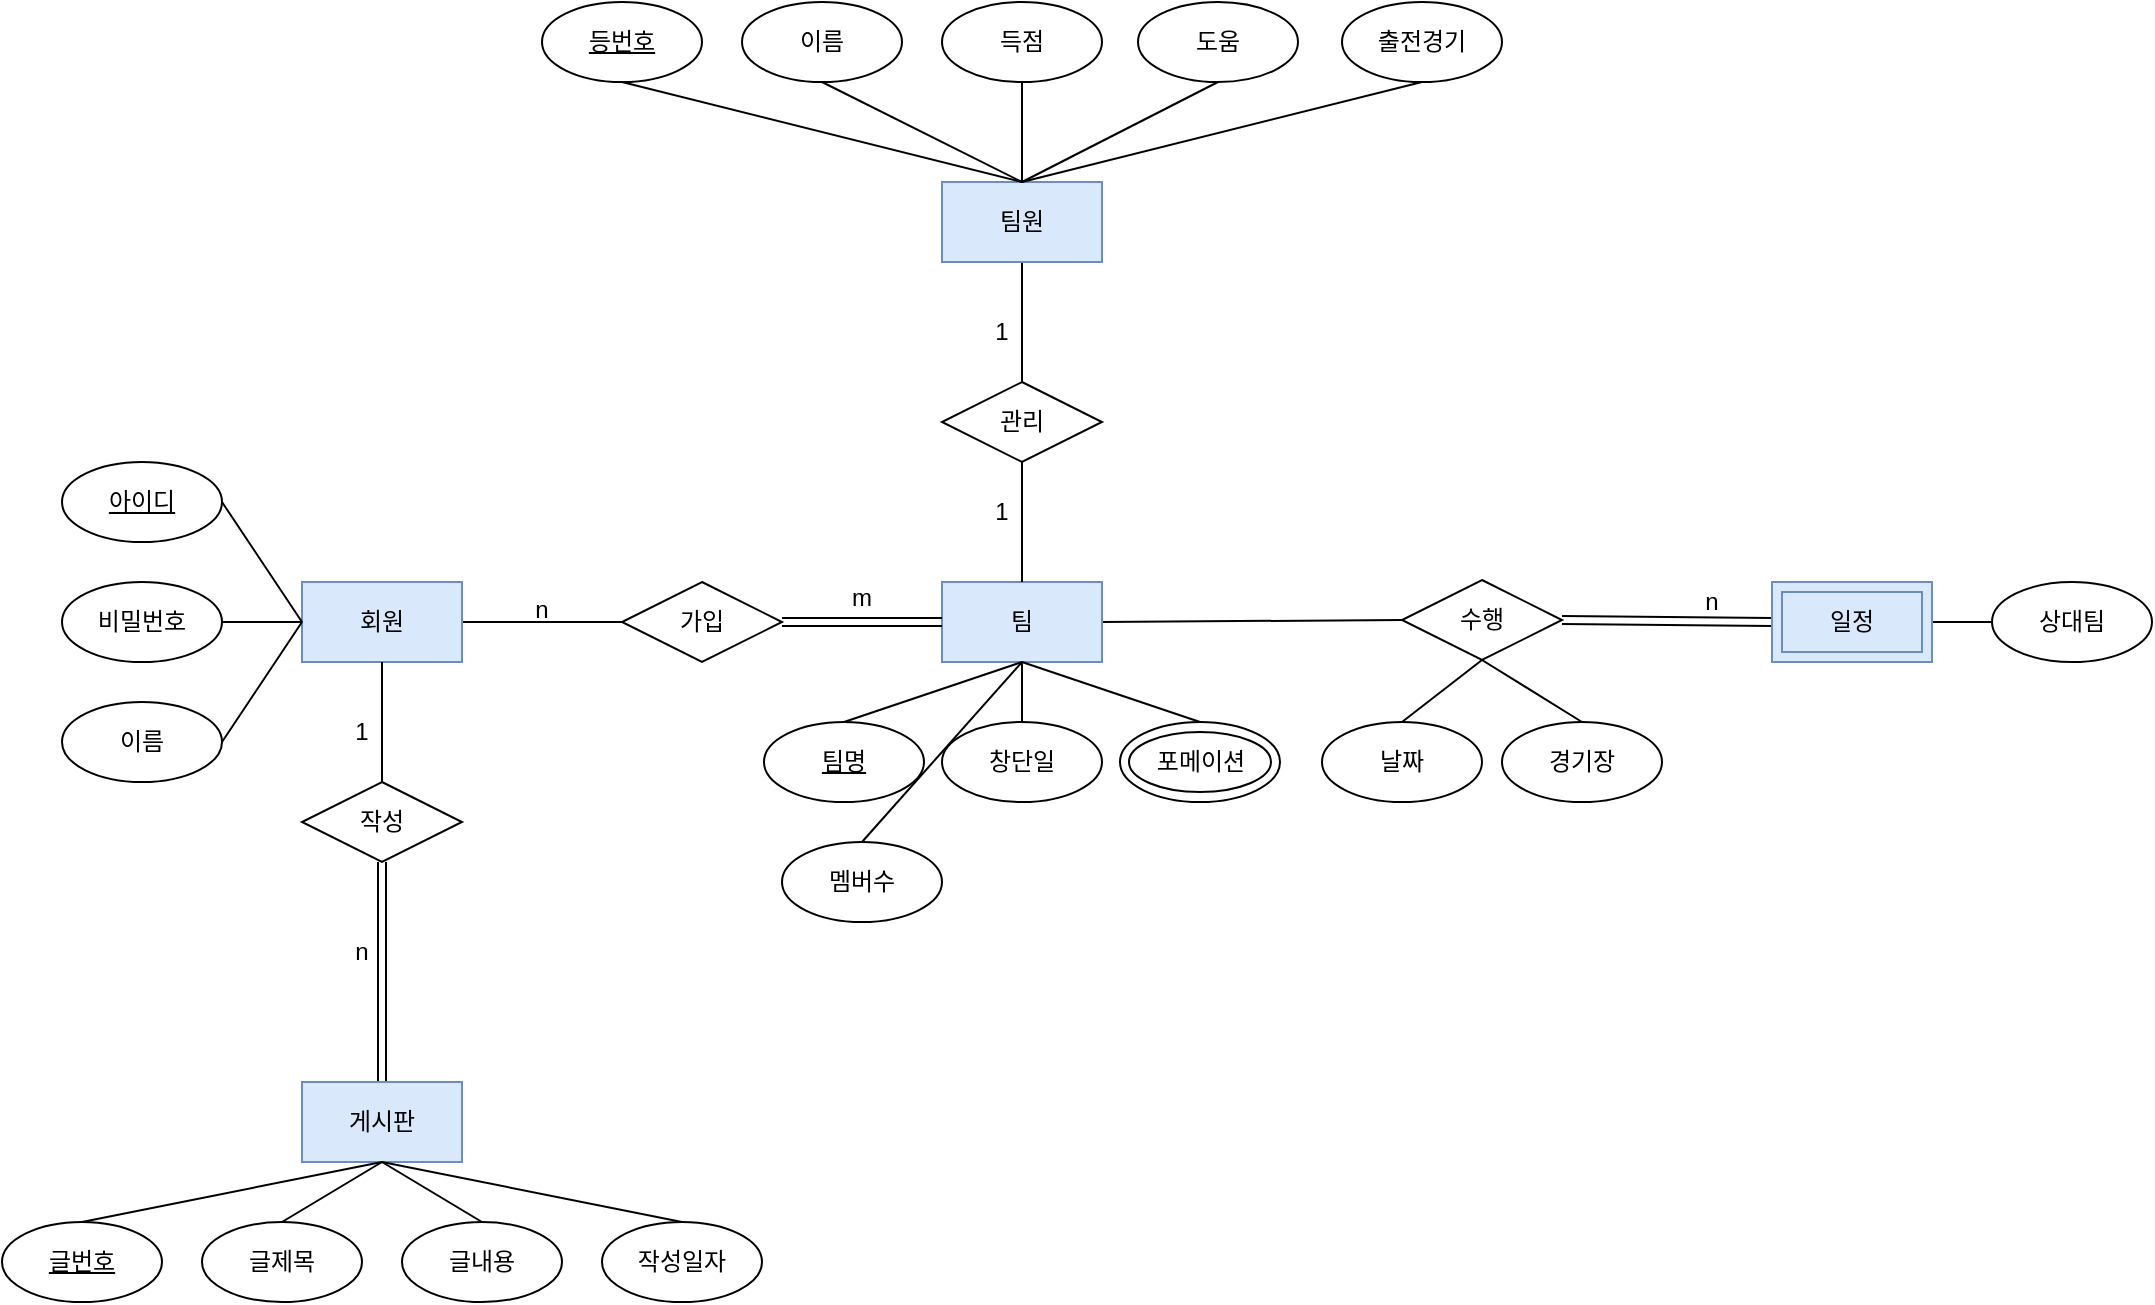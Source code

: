 <mxfile version="18.0.6" type="github">
  <diagram id="C5RBs43oDa-KdzZeNtuy" name="Page-1">
    <mxGraphModel dx="946" dy="646" grid="1" gridSize="10" guides="1" tooltips="1" connect="1" arrows="1" fold="1" page="1" pageScale="1" pageWidth="583" pageHeight="827" math="0" shadow="0">
      <root>
        <mxCell id="WIyWlLk6GJQsqaUBKTNV-0" />
        <mxCell id="WIyWlLk6GJQsqaUBKTNV-1" parent="WIyWlLk6GJQsqaUBKTNV-0" />
        <mxCell id="g0zYL4U5Vk6fojXTWF35-13" style="edgeStyle=none;rounded=0;orthogonalLoop=1;jettySize=auto;html=1;exitX=1;exitY=0.5;exitDx=0;exitDy=0;entryX=0;entryY=0.5;entryDx=0;entryDy=0;endArrow=none;endFill=0;" parent="WIyWlLk6GJQsqaUBKTNV-1" source="g0zYL4U5Vk6fojXTWF35-0" target="g0zYL4U5Vk6fojXTWF35-2" edge="1">
          <mxGeometry relative="1" as="geometry" />
        </mxCell>
        <mxCell id="g0zYL4U5Vk6fojXTWF35-0" value="회원" style="rounded=0;whiteSpace=wrap;html=1;fillColor=#dae8fc;strokeColor=#6c8ebf;" parent="WIyWlLk6GJQsqaUBKTNV-1" vertex="1">
          <mxGeometry x="200" y="400" width="80" height="40" as="geometry" />
        </mxCell>
        <mxCell id="g0zYL4U5Vk6fojXTWF35-17" style="edgeStyle=none;rounded=0;orthogonalLoop=1;jettySize=auto;html=1;exitX=0.5;exitY=1;exitDx=0;exitDy=0;entryX=0.5;entryY=0;entryDx=0;entryDy=0;endArrow=none;endFill=0;" parent="WIyWlLk6GJQsqaUBKTNV-1" source="g0zYL4U5Vk6fojXTWF35-0" target="g0zYL4U5Vk6fojXTWF35-3" edge="1">
          <mxGeometry relative="1" as="geometry" />
        </mxCell>
        <mxCell id="g0zYL4U5Vk6fojXTWF35-84" style="edgeStyle=none;rounded=0;orthogonalLoop=1;jettySize=auto;html=1;exitX=1;exitY=0.5;exitDx=0;exitDy=0;entryX=0;entryY=0.5;entryDx=0;entryDy=0;endArrow=none;endFill=0;strokeWidth=1;" parent="WIyWlLk6GJQsqaUBKTNV-1" source="g0zYL4U5Vk6fojXTWF35-1" target="g0zYL4U5Vk6fojXTWF35-28" edge="1">
          <mxGeometry relative="1" as="geometry" />
        </mxCell>
        <mxCell id="g0zYL4U5Vk6fojXTWF35-1" value="팀" style="rounded=0;whiteSpace=wrap;html=1;fillColor=#dae8fc;strokeColor=#6c8ebf;" parent="WIyWlLk6GJQsqaUBKTNV-1" vertex="1">
          <mxGeometry x="520" y="400" width="80" height="40" as="geometry" />
        </mxCell>
        <mxCell id="g0zYL4U5Vk6fojXTWF35-14" style="edgeStyle=none;rounded=0;orthogonalLoop=1;jettySize=auto;html=1;exitX=1;exitY=0.5;exitDx=0;exitDy=0;entryX=0;entryY=0.5;entryDx=0;entryDy=0;endArrow=none;endFill=0;shape=link;" parent="WIyWlLk6GJQsqaUBKTNV-1" source="g0zYL4U5Vk6fojXTWF35-2" target="g0zYL4U5Vk6fojXTWF35-1" edge="1">
          <mxGeometry relative="1" as="geometry" />
        </mxCell>
        <mxCell id="g0zYL4U5Vk6fojXTWF35-2" value="가입" style="rhombus;whiteSpace=wrap;html=1;" parent="WIyWlLk6GJQsqaUBKTNV-1" vertex="1">
          <mxGeometry x="360" y="400" width="80" height="40" as="geometry" />
        </mxCell>
        <mxCell id="g0zYL4U5Vk6fojXTWF35-18" style="edgeStyle=none;rounded=0;orthogonalLoop=1;jettySize=auto;html=1;exitX=0.5;exitY=1;exitDx=0;exitDy=0;entryX=0.5;entryY=0;entryDx=0;entryDy=0;endArrow=none;endFill=0;shape=link;" parent="WIyWlLk6GJQsqaUBKTNV-1" source="g0zYL4U5Vk6fojXTWF35-3" target="g0zYL4U5Vk6fojXTWF35-5" edge="1">
          <mxGeometry relative="1" as="geometry" />
        </mxCell>
        <mxCell id="g0zYL4U5Vk6fojXTWF35-3" value="작성" style="rhombus;whiteSpace=wrap;html=1;" parent="WIyWlLk6GJQsqaUBKTNV-1" vertex="1">
          <mxGeometry x="200" y="500" width="80" height="40" as="geometry" />
        </mxCell>
        <mxCell id="g0zYL4U5Vk6fojXTWF35-74" style="edgeStyle=none;rounded=0;orthogonalLoop=1;jettySize=auto;html=1;exitX=0.5;exitY=1;exitDx=0;exitDy=0;entryX=0.5;entryY=0;entryDx=0;entryDy=0;endArrow=none;endFill=0;strokeWidth=1;" parent="WIyWlLk6GJQsqaUBKTNV-1" source="g0zYL4U5Vk6fojXTWF35-4" target="g0zYL4U5Vk6fojXTWF35-1" edge="1">
          <mxGeometry relative="1" as="geometry" />
        </mxCell>
        <mxCell id="g0zYL4U5Vk6fojXTWF35-4" value="관리" style="rhombus;whiteSpace=wrap;html=1;" parent="WIyWlLk6GJQsqaUBKTNV-1" vertex="1">
          <mxGeometry x="520" y="300" width="80" height="40" as="geometry" />
        </mxCell>
        <mxCell id="g0zYL4U5Vk6fojXTWF35-5" value="게시판" style="rounded=0;whiteSpace=wrap;html=1;fillColor=#dae8fc;strokeColor=#6c8ebf;" parent="WIyWlLk6GJQsqaUBKTNV-1" vertex="1">
          <mxGeometry x="200" y="650" width="80" height="40" as="geometry" />
        </mxCell>
        <mxCell id="g0zYL4U5Vk6fojXTWF35-73" style="edgeStyle=none;rounded=0;orthogonalLoop=1;jettySize=auto;html=1;exitX=0.5;exitY=1;exitDx=0;exitDy=0;entryX=0.5;entryY=0;entryDx=0;entryDy=0;endArrow=none;endFill=0;strokeWidth=1;" parent="WIyWlLk6GJQsqaUBKTNV-1" source="g0zYL4U5Vk6fojXTWF35-6" target="g0zYL4U5Vk6fojXTWF35-4" edge="1">
          <mxGeometry relative="1" as="geometry" />
        </mxCell>
        <mxCell id="g0zYL4U5Vk6fojXTWF35-6" value="팀원" style="rounded=0;whiteSpace=wrap;html=1;fillColor=#dae8fc;strokeColor=#6c8ebf;" parent="WIyWlLk6GJQsqaUBKTNV-1" vertex="1">
          <mxGeometry x="520" y="200" width="80" height="40" as="geometry" />
        </mxCell>
        <mxCell id="g0zYL4U5Vk6fojXTWF35-10" style="rounded=0;orthogonalLoop=1;jettySize=auto;html=1;exitX=1;exitY=0.5;exitDx=0;exitDy=0;entryX=0;entryY=0.5;entryDx=0;entryDy=0;endArrow=none;endFill=0;" parent="WIyWlLk6GJQsqaUBKTNV-1" source="g0zYL4U5Vk6fojXTWF35-7" target="g0zYL4U5Vk6fojXTWF35-0" edge="1">
          <mxGeometry relative="1" as="geometry" />
        </mxCell>
        <mxCell id="g0zYL4U5Vk6fojXTWF35-7" value="&lt;u&gt;아이디&lt;/u&gt;" style="ellipse;whiteSpace=wrap;html=1;" parent="WIyWlLk6GJQsqaUBKTNV-1" vertex="1">
          <mxGeometry x="80" y="340" width="80" height="40" as="geometry" />
        </mxCell>
        <mxCell id="g0zYL4U5Vk6fojXTWF35-11" style="edgeStyle=none;rounded=0;orthogonalLoop=1;jettySize=auto;html=1;exitX=1;exitY=0.5;exitDx=0;exitDy=0;entryX=0;entryY=0.5;entryDx=0;entryDy=0;endArrow=none;endFill=0;" parent="WIyWlLk6GJQsqaUBKTNV-1" source="g0zYL4U5Vk6fojXTWF35-8" target="g0zYL4U5Vk6fojXTWF35-0" edge="1">
          <mxGeometry relative="1" as="geometry" />
        </mxCell>
        <mxCell id="g0zYL4U5Vk6fojXTWF35-8" value="비밀번호" style="ellipse;whiteSpace=wrap;html=1;" parent="WIyWlLk6GJQsqaUBKTNV-1" vertex="1">
          <mxGeometry x="80" y="400" width="80" height="40" as="geometry" />
        </mxCell>
        <mxCell id="g0zYL4U5Vk6fojXTWF35-12" style="edgeStyle=none;rounded=0;orthogonalLoop=1;jettySize=auto;html=1;exitX=1;exitY=0.5;exitDx=0;exitDy=0;entryX=0;entryY=0.5;entryDx=0;entryDy=0;endArrow=none;endFill=0;" parent="WIyWlLk6GJQsqaUBKTNV-1" source="g0zYL4U5Vk6fojXTWF35-9" target="g0zYL4U5Vk6fojXTWF35-0" edge="1">
          <mxGeometry relative="1" as="geometry" />
        </mxCell>
        <mxCell id="g0zYL4U5Vk6fojXTWF35-9" value="이름" style="ellipse;whiteSpace=wrap;html=1;" parent="WIyWlLk6GJQsqaUBKTNV-1" vertex="1">
          <mxGeometry x="80" y="460" width="80" height="40" as="geometry" />
        </mxCell>
        <mxCell id="g0zYL4U5Vk6fojXTWF35-77" style="edgeStyle=none;rounded=0;orthogonalLoop=1;jettySize=auto;html=1;exitX=0.5;exitY=1;exitDx=0;exitDy=0;entryX=0.5;entryY=0;entryDx=0;entryDy=0;endArrow=none;endFill=0;strokeWidth=1;" parent="WIyWlLk6GJQsqaUBKTNV-1" source="g0zYL4U5Vk6fojXTWF35-19" target="g0zYL4U5Vk6fojXTWF35-6" edge="1">
          <mxGeometry relative="1" as="geometry" />
        </mxCell>
        <mxCell id="g0zYL4U5Vk6fojXTWF35-19" value="&lt;u&gt;등번호&lt;/u&gt;" style="ellipse;whiteSpace=wrap;html=1;" parent="WIyWlLk6GJQsqaUBKTNV-1" vertex="1">
          <mxGeometry x="320" y="110" width="80" height="40" as="geometry" />
        </mxCell>
        <mxCell id="g0zYL4U5Vk6fojXTWF35-80" style="edgeStyle=none;rounded=0;orthogonalLoop=1;jettySize=auto;html=1;exitX=0.5;exitY=1;exitDx=0;exitDy=0;entryX=0.5;entryY=0;entryDx=0;entryDy=0;endArrow=none;endFill=0;strokeWidth=1;" parent="WIyWlLk6GJQsqaUBKTNV-1" source="g0zYL4U5Vk6fojXTWF35-20" target="g0zYL4U5Vk6fojXTWF35-6" edge="1">
          <mxGeometry relative="1" as="geometry" />
        </mxCell>
        <mxCell id="g0zYL4U5Vk6fojXTWF35-20" value="이름" style="ellipse;whiteSpace=wrap;html=1;" parent="WIyWlLk6GJQsqaUBKTNV-1" vertex="1">
          <mxGeometry x="420" y="110" width="80" height="40" as="geometry" />
        </mxCell>
        <mxCell id="g0zYL4U5Vk6fojXTWF35-81" style="edgeStyle=none;rounded=0;orthogonalLoop=1;jettySize=auto;html=1;exitX=0.5;exitY=1;exitDx=0;exitDy=0;entryX=0.5;entryY=0;entryDx=0;entryDy=0;endArrow=none;endFill=0;strokeWidth=1;" parent="WIyWlLk6GJQsqaUBKTNV-1" source="g0zYL4U5Vk6fojXTWF35-21" target="g0zYL4U5Vk6fojXTWF35-6" edge="1">
          <mxGeometry relative="1" as="geometry" />
        </mxCell>
        <mxCell id="g0zYL4U5Vk6fojXTWF35-21" value="득점" style="ellipse;whiteSpace=wrap;html=1;" parent="WIyWlLk6GJQsqaUBKTNV-1" vertex="1">
          <mxGeometry x="520" y="110" width="80" height="40" as="geometry" />
        </mxCell>
        <mxCell id="g0zYL4U5Vk6fojXTWF35-82" style="edgeStyle=none;rounded=0;orthogonalLoop=1;jettySize=auto;html=1;exitX=0.5;exitY=1;exitDx=0;exitDy=0;entryX=0.5;entryY=0;entryDx=0;entryDy=0;endArrow=none;endFill=0;strokeWidth=1;" parent="WIyWlLk6GJQsqaUBKTNV-1" source="g0zYL4U5Vk6fojXTWF35-22" target="g0zYL4U5Vk6fojXTWF35-6" edge="1">
          <mxGeometry relative="1" as="geometry" />
        </mxCell>
        <mxCell id="g0zYL4U5Vk6fojXTWF35-22" value="도움" style="ellipse;whiteSpace=wrap;html=1;" parent="WIyWlLk6GJQsqaUBKTNV-1" vertex="1">
          <mxGeometry x="618" y="110" width="80" height="40" as="geometry" />
        </mxCell>
        <mxCell id="g0zYL4U5Vk6fojXTWF35-39" style="edgeStyle=none;rounded=0;orthogonalLoop=1;jettySize=auto;html=1;exitX=0.5;exitY=0;exitDx=0;exitDy=0;entryX=0.5;entryY=1;entryDx=0;entryDy=0;endArrow=none;endFill=0;" parent="WIyWlLk6GJQsqaUBKTNV-1" source="g0zYL4U5Vk6fojXTWF35-24" target="g0zYL4U5Vk6fojXTWF35-5" edge="1">
          <mxGeometry relative="1" as="geometry" />
        </mxCell>
        <mxCell id="g0zYL4U5Vk6fojXTWF35-24" value="&lt;u&gt;글번호&lt;/u&gt;" style="ellipse;whiteSpace=wrap;html=1;" parent="WIyWlLk6GJQsqaUBKTNV-1" vertex="1">
          <mxGeometry x="50" y="720" width="80" height="40" as="geometry" />
        </mxCell>
        <mxCell id="g0zYL4U5Vk6fojXTWF35-40" style="edgeStyle=none;rounded=0;orthogonalLoop=1;jettySize=auto;html=1;exitX=0.5;exitY=0;exitDx=0;exitDy=0;endArrow=none;endFill=0;entryX=0.5;entryY=1;entryDx=0;entryDy=0;" parent="WIyWlLk6GJQsqaUBKTNV-1" source="g0zYL4U5Vk6fojXTWF35-25" target="g0zYL4U5Vk6fojXTWF35-5" edge="1">
          <mxGeometry relative="1" as="geometry">
            <mxPoint x="480" y="600" as="targetPoint" />
          </mxGeometry>
        </mxCell>
        <mxCell id="g0zYL4U5Vk6fojXTWF35-25" value="글제목" style="ellipse;whiteSpace=wrap;html=1;" parent="WIyWlLk6GJQsqaUBKTNV-1" vertex="1">
          <mxGeometry x="150" y="720" width="80" height="40" as="geometry" />
        </mxCell>
        <mxCell id="g0zYL4U5Vk6fojXTWF35-41" style="edgeStyle=none;rounded=0;orthogonalLoop=1;jettySize=auto;html=1;exitX=0.5;exitY=0;exitDx=0;exitDy=0;entryX=0.5;entryY=1;entryDx=0;entryDy=0;endArrow=none;endFill=0;" parent="WIyWlLk6GJQsqaUBKTNV-1" source="g0zYL4U5Vk6fojXTWF35-26" target="g0zYL4U5Vk6fojXTWF35-5" edge="1">
          <mxGeometry relative="1" as="geometry" />
        </mxCell>
        <mxCell id="g0zYL4U5Vk6fojXTWF35-26" value="글내용" style="ellipse;whiteSpace=wrap;html=1;" parent="WIyWlLk6GJQsqaUBKTNV-1" vertex="1">
          <mxGeometry x="250" y="720" width="80" height="40" as="geometry" />
        </mxCell>
        <mxCell id="g0zYL4U5Vk6fojXTWF35-42" style="edgeStyle=none;rounded=0;orthogonalLoop=1;jettySize=auto;html=1;exitX=0.5;exitY=0;exitDx=0;exitDy=0;entryX=0.5;entryY=1;entryDx=0;entryDy=0;endArrow=none;endFill=0;" parent="WIyWlLk6GJQsqaUBKTNV-1" source="g0zYL4U5Vk6fojXTWF35-27" target="g0zYL4U5Vk6fojXTWF35-5" edge="1">
          <mxGeometry relative="1" as="geometry" />
        </mxCell>
        <mxCell id="g0zYL4U5Vk6fojXTWF35-27" value="작성일자" style="ellipse;whiteSpace=wrap;html=1;" parent="WIyWlLk6GJQsqaUBKTNV-1" vertex="1">
          <mxGeometry x="350" y="720" width="80" height="40" as="geometry" />
        </mxCell>
        <mxCell id="g0zYL4U5Vk6fojXTWF35-30" style="edgeStyle=none;rounded=0;orthogonalLoop=1;jettySize=auto;html=1;exitX=1;exitY=0.5;exitDx=0;exitDy=0;entryX=0;entryY=0.5;entryDx=0;entryDy=0;endArrow=none;endFill=0;shape=link;" parent="WIyWlLk6GJQsqaUBKTNV-1" source="g0zYL4U5Vk6fojXTWF35-28" target="g0zYL4U5Vk6fojXTWF35-23" edge="1">
          <mxGeometry relative="1" as="geometry" />
        </mxCell>
        <mxCell id="g0zYL4U5Vk6fojXTWF35-36" style="edgeStyle=none;rounded=0;orthogonalLoop=1;jettySize=auto;html=1;exitX=0.5;exitY=1;exitDx=0;exitDy=0;entryX=0.5;entryY=0;entryDx=0;entryDy=0;endArrow=none;endFill=0;" parent="WIyWlLk6GJQsqaUBKTNV-1" source="g0zYL4U5Vk6fojXTWF35-28" target="g0zYL4U5Vk6fojXTWF35-35" edge="1">
          <mxGeometry relative="1" as="geometry">
            <mxPoint x="850" y="450" as="sourcePoint" />
            <mxPoint x="805" y="470" as="targetPoint" />
          </mxGeometry>
        </mxCell>
        <mxCell id="g0zYL4U5Vk6fojXTWF35-38" style="edgeStyle=none;rounded=0;orthogonalLoop=1;jettySize=auto;html=1;exitX=0.5;exitY=1;exitDx=0;exitDy=0;entryX=0.5;entryY=0;entryDx=0;entryDy=0;endArrow=none;endFill=0;" parent="WIyWlLk6GJQsqaUBKTNV-1" source="g0zYL4U5Vk6fojXTWF35-28" target="g0zYL4U5Vk6fojXTWF35-37" edge="1">
          <mxGeometry relative="1" as="geometry">
            <mxPoint x="850" y="450" as="sourcePoint" />
          </mxGeometry>
        </mxCell>
        <mxCell id="g0zYL4U5Vk6fojXTWF35-28" value="수행" style="rhombus;whiteSpace=wrap;html=1;" parent="WIyWlLk6GJQsqaUBKTNV-1" vertex="1">
          <mxGeometry x="750" y="399" width="80" height="40" as="geometry" />
        </mxCell>
        <mxCell id="g0zYL4U5Vk6fojXTWF35-35" value="날짜" style="ellipse;whiteSpace=wrap;html=1;" parent="WIyWlLk6GJQsqaUBKTNV-1" vertex="1">
          <mxGeometry x="710" y="470" width="80" height="40" as="geometry" />
        </mxCell>
        <mxCell id="g0zYL4U5Vk6fojXTWF35-37" value="경기장" style="ellipse;whiteSpace=wrap;html=1;" parent="WIyWlLk6GJQsqaUBKTNV-1" vertex="1">
          <mxGeometry x="800" y="470" width="80" height="40" as="geometry" />
        </mxCell>
        <mxCell id="g0zYL4U5Vk6fojXTWF35-44" style="edgeStyle=none;rounded=0;orthogonalLoop=1;jettySize=auto;html=1;exitX=0;exitY=0.5;exitDx=0;exitDy=0;entryX=1;entryY=0.5;entryDx=0;entryDy=0;endArrow=none;endFill=0;" parent="WIyWlLk6GJQsqaUBKTNV-1" source="g0zYL4U5Vk6fojXTWF35-43" target="g0zYL4U5Vk6fojXTWF35-23" edge="1">
          <mxGeometry relative="1" as="geometry" />
        </mxCell>
        <mxCell id="g0zYL4U5Vk6fojXTWF35-43" value="상대팀" style="ellipse;whiteSpace=wrap;html=1;" parent="WIyWlLk6GJQsqaUBKTNV-1" vertex="1">
          <mxGeometry x="1045" y="400" width="80" height="40" as="geometry" />
        </mxCell>
        <mxCell id="g0zYL4U5Vk6fojXTWF35-48" value="n" style="text;html=1;strokeColor=none;fillColor=none;align=center;verticalAlign=middle;whiteSpace=wrap;rounded=0;" parent="WIyWlLk6GJQsqaUBKTNV-1" vertex="1">
          <mxGeometry x="290" y="399" width="60" height="30" as="geometry" />
        </mxCell>
        <mxCell id="g0zYL4U5Vk6fojXTWF35-49" value="m" style="text;html=1;strokeColor=none;fillColor=none;align=center;verticalAlign=middle;whiteSpace=wrap;rounded=0;" parent="WIyWlLk6GJQsqaUBKTNV-1" vertex="1">
          <mxGeometry x="450" y="388.5" width="60" height="39" as="geometry" />
        </mxCell>
        <mxCell id="g0zYL4U5Vk6fojXTWF35-53" value="n" style="text;html=1;strokeColor=none;fillColor=none;align=center;verticalAlign=middle;whiteSpace=wrap;rounded=0;" parent="WIyWlLk6GJQsqaUBKTNV-1" vertex="1">
          <mxGeometry x="875" y="390" width="60" height="39" as="geometry" />
        </mxCell>
        <mxCell id="g0zYL4U5Vk6fojXTWF35-55" value="1" style="text;html=1;strokeColor=none;fillColor=none;align=center;verticalAlign=middle;whiteSpace=wrap;rounded=0;" parent="WIyWlLk6GJQsqaUBKTNV-1" vertex="1">
          <mxGeometry x="520" y="260" width="60" height="30" as="geometry" />
        </mxCell>
        <mxCell id="g0zYL4U5Vk6fojXTWF35-57" value="1" style="text;html=1;strokeColor=none;fillColor=none;align=center;verticalAlign=middle;whiteSpace=wrap;rounded=0;" parent="WIyWlLk6GJQsqaUBKTNV-1" vertex="1">
          <mxGeometry x="200" y="460" width="60" height="30" as="geometry" />
        </mxCell>
        <mxCell id="g0zYL4U5Vk6fojXTWF35-58" value="n" style="text;html=1;strokeColor=none;fillColor=none;align=center;verticalAlign=middle;whiteSpace=wrap;rounded=0;" parent="WIyWlLk6GJQsqaUBKTNV-1" vertex="1">
          <mxGeometry x="200" y="570" width="60" height="30" as="geometry" />
        </mxCell>
        <mxCell id="g0zYL4U5Vk6fojXTWF35-72" style="edgeStyle=none;rounded=0;orthogonalLoop=1;jettySize=auto;html=1;exitX=0.5;exitY=0;exitDx=0;exitDy=0;entryX=0.5;entryY=1;entryDx=0;entryDy=0;endArrow=none;endFill=0;strokeWidth=1;" parent="WIyWlLk6GJQsqaUBKTNV-1" source="g0zYL4U5Vk6fojXTWF35-59" target="g0zYL4U5Vk6fojXTWF35-1" edge="1">
          <mxGeometry relative="1" as="geometry" />
        </mxCell>
        <mxCell id="g0zYL4U5Vk6fojXTWF35-59" value="포메이션" style="ellipse;whiteSpace=wrap;html=1;" parent="WIyWlLk6GJQsqaUBKTNV-1" vertex="1">
          <mxGeometry x="609" y="470" width="80" height="40" as="geometry" />
        </mxCell>
        <mxCell id="g0zYL4U5Vk6fojXTWF35-83" style="edgeStyle=none;rounded=0;orthogonalLoop=1;jettySize=auto;html=1;exitX=0.5;exitY=1;exitDx=0;exitDy=0;entryX=0.5;entryY=0;entryDx=0;entryDy=0;endArrow=none;endFill=0;strokeWidth=1;" parent="WIyWlLk6GJQsqaUBKTNV-1" source="g0zYL4U5Vk6fojXTWF35-61" target="g0zYL4U5Vk6fojXTWF35-6" edge="1">
          <mxGeometry relative="1" as="geometry" />
        </mxCell>
        <mxCell id="g0zYL4U5Vk6fojXTWF35-61" value="출전경기" style="ellipse;whiteSpace=wrap;html=1;" parent="WIyWlLk6GJQsqaUBKTNV-1" vertex="1">
          <mxGeometry x="720" y="110" width="80" height="40" as="geometry" />
        </mxCell>
        <mxCell id="g0zYL4U5Vk6fojXTWF35-63" value="" style="group" parent="WIyWlLk6GJQsqaUBKTNV-1" vertex="1" connectable="0">
          <mxGeometry x="935" y="400" width="80" height="40" as="geometry" />
        </mxCell>
        <mxCell id="g0zYL4U5Vk6fojXTWF35-23" value="일정" style="rounded=0;whiteSpace=wrap;html=1;fillColor=#dae8fc;strokeColor=#6c8ebf;" parent="g0zYL4U5Vk6fojXTWF35-63" vertex="1">
          <mxGeometry width="80" height="40" as="geometry" />
        </mxCell>
        <mxCell id="g0zYL4U5Vk6fojXTWF35-46" value="일정" style="rounded=0;whiteSpace=wrap;html=1;fillColor=#dae8fc;strokeColor=#6c8ebf;" parent="g0zYL4U5Vk6fojXTWF35-63" vertex="1">
          <mxGeometry x="5" y="5" width="70" height="30" as="geometry" />
        </mxCell>
        <mxCell id="g0zYL4U5Vk6fojXTWF35-71" style="edgeStyle=none;rounded=0;orthogonalLoop=1;jettySize=auto;html=1;exitX=0.5;exitY=0;exitDx=0;exitDy=0;entryX=0.5;entryY=1;entryDx=0;entryDy=0;endArrow=none;endFill=0;strokeWidth=1;" parent="WIyWlLk6GJQsqaUBKTNV-1" source="g0zYL4U5Vk6fojXTWF35-64" target="g0zYL4U5Vk6fojXTWF35-1" edge="1">
          <mxGeometry relative="1" as="geometry" />
        </mxCell>
        <mxCell id="g0zYL4U5Vk6fojXTWF35-64" value="창단일" style="ellipse;whiteSpace=wrap;html=1;" parent="WIyWlLk6GJQsqaUBKTNV-1" vertex="1">
          <mxGeometry x="520" y="470" width="80" height="40" as="geometry" />
        </mxCell>
        <mxCell id="g0zYL4U5Vk6fojXTWF35-69" style="edgeStyle=none;rounded=0;orthogonalLoop=1;jettySize=auto;html=1;exitX=0.5;exitY=0;exitDx=0;exitDy=0;entryX=0.5;entryY=1;entryDx=0;entryDy=0;endArrow=none;endFill=0;strokeWidth=1;" parent="WIyWlLk6GJQsqaUBKTNV-1" source="g0zYL4U5Vk6fojXTWF35-65" target="g0zYL4U5Vk6fojXTWF35-1" edge="1">
          <mxGeometry relative="1" as="geometry" />
        </mxCell>
        <mxCell id="g0zYL4U5Vk6fojXTWF35-65" value="&lt;u&gt;팀명&lt;/u&gt;" style="ellipse;whiteSpace=wrap;html=1;" parent="WIyWlLk6GJQsqaUBKTNV-1" vertex="1">
          <mxGeometry x="431" y="470" width="80" height="40" as="geometry" />
        </mxCell>
        <mxCell id="g0zYL4U5Vk6fojXTWF35-76" value="1" style="text;html=1;strokeColor=none;fillColor=none;align=center;verticalAlign=middle;whiteSpace=wrap;rounded=0;" parent="WIyWlLk6GJQsqaUBKTNV-1" vertex="1">
          <mxGeometry x="520" y="350" width="60" height="30" as="geometry" />
        </mxCell>
        <mxCell id="g0zYL4U5Vk6fojXTWF35-85" value="포메이션" style="ellipse;whiteSpace=wrap;html=1;" parent="WIyWlLk6GJQsqaUBKTNV-1" vertex="1">
          <mxGeometry x="613.5" y="475" width="71" height="30" as="geometry" />
        </mxCell>
        <mxCell id="g0zYL4U5Vk6fojXTWF35-87" style="edgeStyle=none;rounded=0;orthogonalLoop=1;jettySize=auto;html=1;exitX=0.5;exitY=0;exitDx=0;exitDy=0;entryX=0.5;entryY=1;entryDx=0;entryDy=0;endArrow=none;endFill=0;strokeWidth=1;" parent="WIyWlLk6GJQsqaUBKTNV-1" source="g0zYL4U5Vk6fojXTWF35-86" target="g0zYL4U5Vk6fojXTWF35-1" edge="1">
          <mxGeometry relative="1" as="geometry" />
        </mxCell>
        <mxCell id="g0zYL4U5Vk6fojXTWF35-86" value="멤버수" style="ellipse;whiteSpace=wrap;html=1;" parent="WIyWlLk6GJQsqaUBKTNV-1" vertex="1">
          <mxGeometry x="440" y="530" width="80" height="40" as="geometry" />
        </mxCell>
      </root>
    </mxGraphModel>
  </diagram>
</mxfile>
